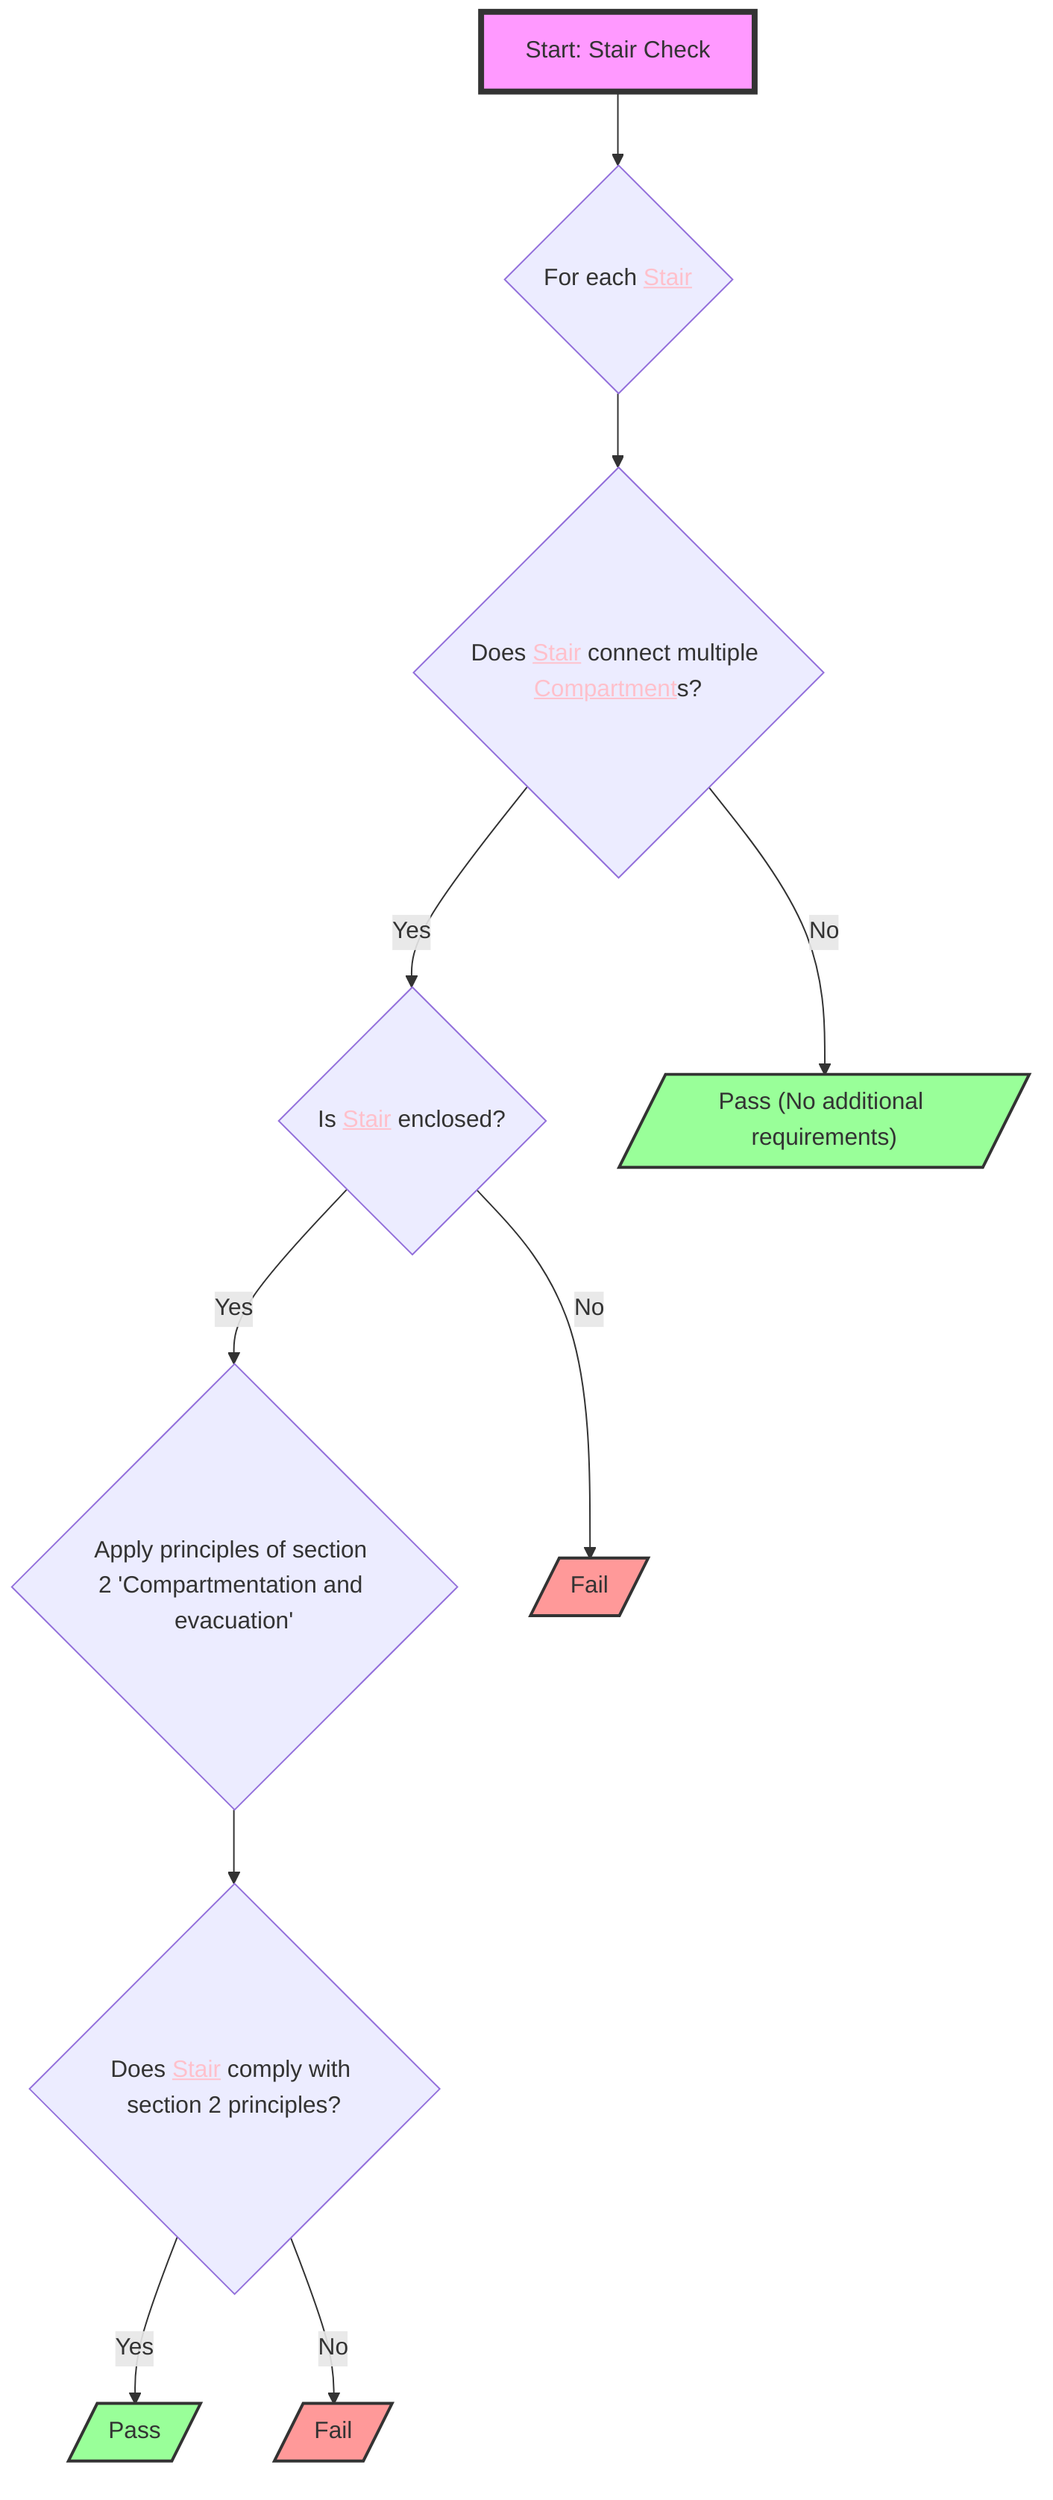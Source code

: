 flowchart TD
    S1["Start: Stair Check"] --> A{"For each <a href='http://example.com/firebimbuilding#Stair' style='color:pink;'>Stair</a>"}
    A --> B{"Does <a href='http://example.com/firebimbuilding#Stair' style='color:pink;'>Stair</a> connect multiple <a href='http://example.com/firebimbuilding#Compartment' style='color:pink;'>Compartment</a>s?"}
    B -- Yes --> C{"Is <a href='http://example.com/firebimbuilding#Stair' style='color:pink;'>Stair</a> enclosed?"}
    C -- Yes --> D{"Apply principles of section 2 'Compartmentation and evacuation'"}
    D --> E{"Does <a href='http://example.com/firebimbuilding#Stair' style='color:pink;'>Stair</a> comply with section 2 principles?"}
    E -- Yes --> F[/"Pass"/]
    E -- No --> G[/"Fail"/]
    C -- No --> H[/"Fail"/]
    B -- No --> I[/"Pass (No additional requirements)"/]
    S1:::startClass
    F:::passClass
    G:::failClass
    H:::failClass
    I:::passClass
    classDef startClass fill:#f9f,stroke:#333,stroke-width:4px
    classDef passClass fill:#9f9,stroke:#333,stroke-width:2px
    classDef failClass fill:#f99,stroke:#333,stroke-width:2px